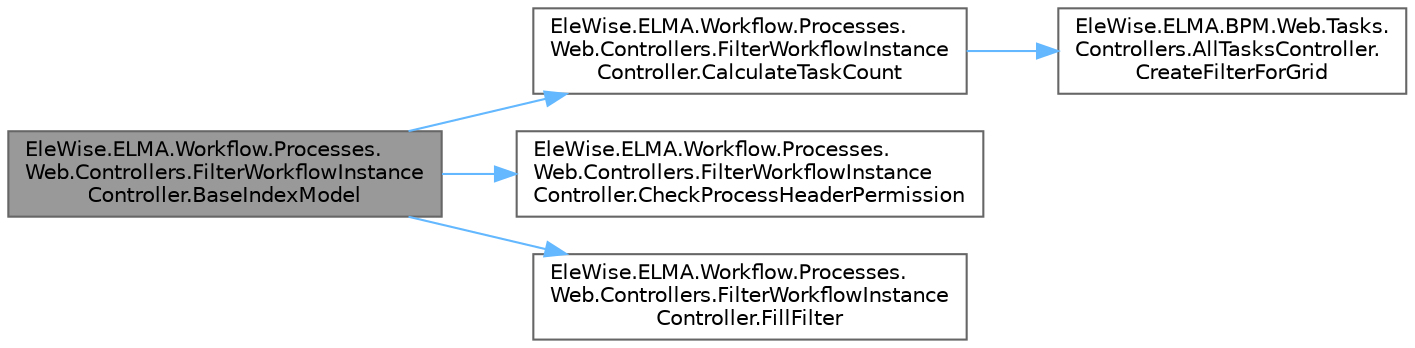 digraph "EleWise.ELMA.Workflow.Processes.Web.Controllers.FilterWorkflowInstanceController.BaseIndexModel"
{
 // LATEX_PDF_SIZE
  bgcolor="transparent";
  edge [fontname=Helvetica,fontsize=10,labelfontname=Helvetica,labelfontsize=10];
  node [fontname=Helvetica,fontsize=10,shape=box,height=0.2,width=0.4];
  rankdir="LR";
  Node1 [id="Node000001",label="EleWise.ELMA.Workflow.Processes.\lWeb.Controllers.FilterWorkflowInstance\lController.BaseIndexModel",height=0.2,width=0.4,color="gray40", fillcolor="grey60", style="filled", fontcolor="black",tooltip="Модель для фильтрации экземпляров процесса"];
  Node1 -> Node2 [id="edge1_Node000001_Node000002",color="steelblue1",style="solid",tooltip=" "];
  Node2 [id="Node000002",label="EleWise.ELMA.Workflow.Processes.\lWeb.Controllers.FilterWorkflowInstance\lController.CalculateTaskCount",height=0.2,width=0.4,color="grey40", fillcolor="white", style="filled",URL="$class_ele_wise_1_1_e_l_m_a_1_1_workflow_1_1_processes_1_1_web_1_1_controllers_1_1_filter_workflow_instance_controller.html#aca5e8f54e681aa09bbc9480649ebb3f3",tooltip="Подсчет количества задач по фильтру"];
  Node2 -> Node3 [id="edge2_Node000002_Node000003",color="steelblue1",style="solid",tooltip=" "];
  Node3 [id="Node000003",label="EleWise.ELMA.BPM.Web.Tasks.\lControllers.AllTasksController.\lCreateFilterForGrid",height=0.2,width=0.4,color="grey40", fillcolor="white", style="filled",URL="$class_ele_wise_1_1_e_l_m_a_1_1_b_p_m_1_1_web_1_1_tasks_1_1_controllers_1_1_all_tasks_controller.html#a9a6b61545d5b1d54b4cd774da233f8ad",tooltip=" "];
  Node1 -> Node4 [id="edge3_Node000001_Node000004",color="steelblue1",style="solid",tooltip=" "];
  Node4 [id="Node000004",label="EleWise.ELMA.Workflow.Processes.\lWeb.Controllers.FilterWorkflowInstance\lController.CheckProcessHeaderPermission",height=0.2,width=0.4,color="grey40", fillcolor="white", style="filled",URL="$class_ele_wise_1_1_e_l_m_a_1_1_workflow_1_1_processes_1_1_web_1_1_controllers_1_1_filter_workflow_instance_controller.html#a4a135f59a04b148f34556e8d0d8f716e",tooltip="Проверка на наличие прав доступа у текущего пользователя к процессу"];
  Node1 -> Node5 [id="edge4_Node000001_Node000005",color="steelblue1",style="solid",tooltip=" "];
  Node5 [id="Node000005",label="EleWise.ELMA.Workflow.Processes.\lWeb.Controllers.FilterWorkflowInstance\lController.FillFilter",height=0.2,width=0.4,color="grey40", fillcolor="white", style="filled",URL="$class_ele_wise_1_1_e_l_m_a_1_1_workflow_1_1_processes_1_1_web_1_1_controllers_1_1_filter_workflow_instance_controller.html#a2de274a09c158aaff642b139901eb8d3",tooltip="Посчтитать типы фильтров в подсвойствах"];
}
